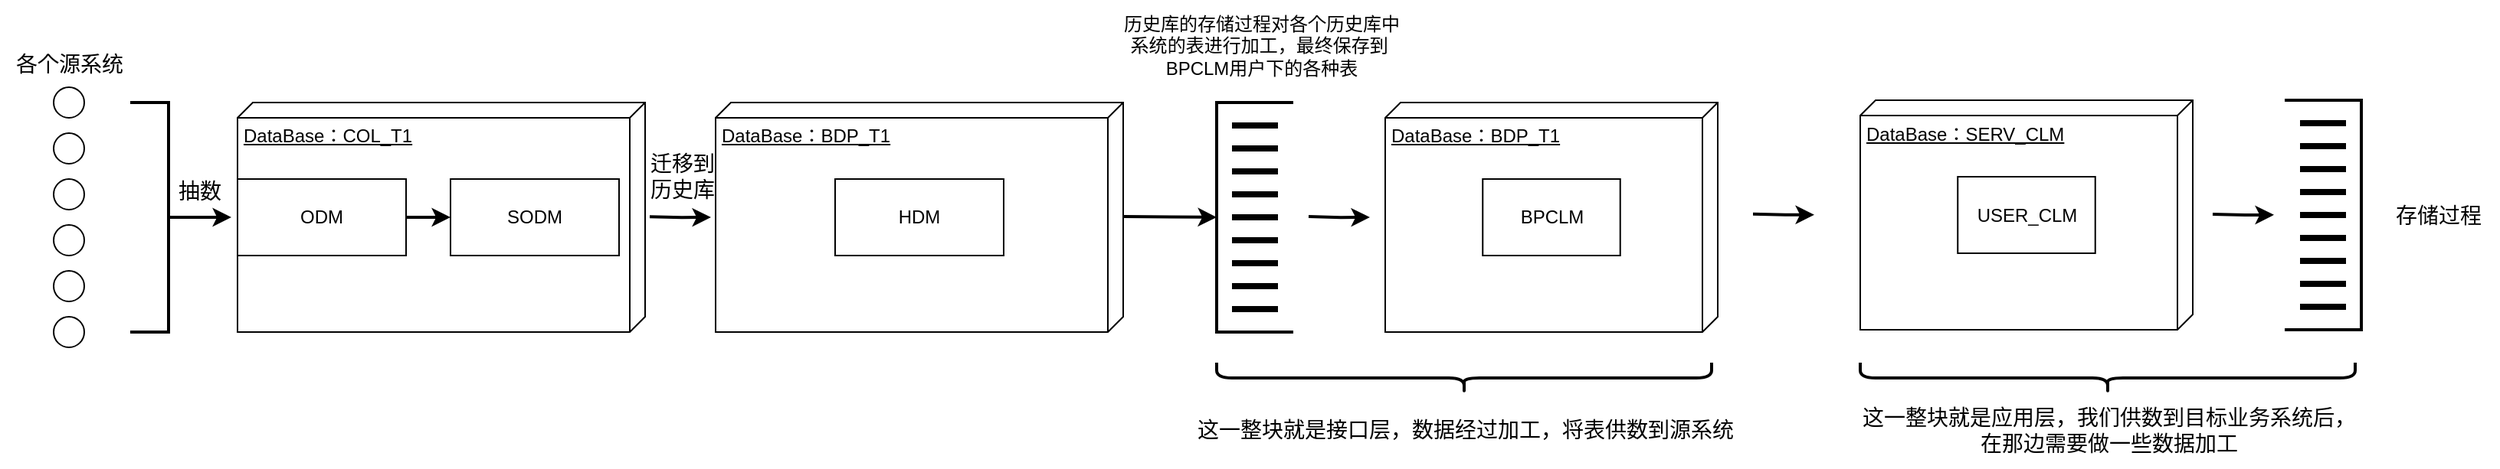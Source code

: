 <mxfile version="24.7.13">
  <diagram name="第 1 页" id="FB0cXYKskVYNAyotkQge">
    <mxGraphModel dx="2254" dy="864" grid="1" gridSize="10" guides="1" tooltips="1" connect="1" arrows="1" fold="1" page="1" pageScale="1" pageWidth="827" pageHeight="1169" background="none" math="0" shadow="0">
      <root>
        <mxCell id="0" />
        <mxCell id="1" parent="0" />
        <mxCell id="BRUlREZfAdTklGZeehVe-75" value="" style="group" vertex="1" connectable="0" parent="1">
          <mxGeometry x="610" y="87" width="217" height="150" as="geometry" />
        </mxCell>
        <mxCell id="BRUlREZfAdTklGZeehVe-76" value="DataBase：BDP&lt;span style=&quot;background-color: initial;&quot;&gt;_T1&lt;/span&gt;&lt;div&gt;&lt;div&gt;&lt;br&gt;&lt;/div&gt;&lt;/div&gt;" style="verticalAlign=top;align=left;spacingTop=8;spacingLeft=2;spacingRight=12;shape=cube;size=10;direction=south;fontStyle=4;html=1;whiteSpace=wrap;" vertex="1" parent="BRUlREZfAdTklGZeehVe-75">
          <mxGeometry width="217" height="150" as="geometry" />
        </mxCell>
        <mxCell id="BRUlREZfAdTklGZeehVe-77" value="BPCLM" style="html=1;whiteSpace=wrap;" vertex="1" parent="BRUlREZfAdTklGZeehVe-75">
          <mxGeometry x="63.632" y="50" width="89.737" height="50" as="geometry" />
        </mxCell>
        <mxCell id="BRUlREZfAdTklGZeehVe-2" value="" style="ellipse;whiteSpace=wrap;html=1;aspect=fixed;" vertex="1" parent="1">
          <mxGeometry x="-259" y="167" width="20" height="20" as="geometry" />
        </mxCell>
        <mxCell id="BRUlREZfAdTklGZeehVe-3" value="" style="ellipse;whiteSpace=wrap;html=1;aspect=fixed;" vertex="1" parent="1">
          <mxGeometry x="-259" y="77" width="20" height="20" as="geometry" />
        </mxCell>
        <mxCell id="BRUlREZfAdTklGZeehVe-4" value="" style="ellipse;whiteSpace=wrap;html=1;aspect=fixed;" vertex="1" parent="1">
          <mxGeometry x="-259" y="137" width="20" height="20" as="geometry" />
        </mxCell>
        <mxCell id="BRUlREZfAdTklGZeehVe-5" value="" style="ellipse;whiteSpace=wrap;html=1;aspect=fixed;" vertex="1" parent="1">
          <mxGeometry x="-259" y="107" width="20" height="20" as="geometry" />
        </mxCell>
        <mxCell id="BRUlREZfAdTklGZeehVe-6" value="" style="ellipse;whiteSpace=wrap;html=1;aspect=fixed;" vertex="1" parent="1">
          <mxGeometry x="-259" y="197" width="20" height="20" as="geometry" />
        </mxCell>
        <mxCell id="BRUlREZfAdTklGZeehVe-7" value="" style="ellipse;whiteSpace=wrap;html=1;aspect=fixed;" vertex="1" parent="1">
          <mxGeometry x="-259" y="227" width="20" height="20" as="geometry" />
        </mxCell>
        <mxCell id="BRUlREZfAdTklGZeehVe-17" style="edgeStyle=orthogonalEdgeStyle;rounded=0;orthogonalLoop=1;jettySize=auto;html=1;exitX=0;exitY=0.5;exitDx=0;exitDy=0;exitPerimeter=0;strokeWidth=2;" edge="1" parent="1" source="BRUlREZfAdTklGZeehVe-10">
          <mxGeometry relative="1" as="geometry">
            <mxPoint x="-143" y="161.667" as="targetPoint" />
          </mxGeometry>
        </mxCell>
        <mxCell id="BRUlREZfAdTklGZeehVe-25" value="&lt;font style=&quot;font-size: 14px;&quot;&gt;各个源系统&lt;/font&gt;" style="text;html=1;align=center;verticalAlign=middle;resizable=0;points=[];autosize=1;strokeColor=none;fillColor=none;" vertex="1" parent="1">
          <mxGeometry x="-294" y="47" width="90" height="30" as="geometry" />
        </mxCell>
        <mxCell id="BRUlREZfAdTklGZeehVe-32" value="" style="group" vertex="1" connectable="0" parent="1">
          <mxGeometry x="-209" y="87" width="648" height="150" as="geometry" />
        </mxCell>
        <mxCell id="BRUlREZfAdTklGZeehVe-10" value="" style="strokeWidth=2;html=1;shape=mxgraph.flowchart.annotation_2;align=left;labelPosition=right;pointerEvents=1;rotation=-180;" vertex="1" parent="BRUlREZfAdTklGZeehVe-32">
          <mxGeometry width="50" height="150" as="geometry" />
        </mxCell>
        <mxCell id="BRUlREZfAdTklGZeehVe-29" style="edgeStyle=orthogonalEdgeStyle;rounded=0;orthogonalLoop=1;jettySize=auto;html=1;exitX=0;exitY=0.5;exitDx=0;exitDy=0;exitPerimeter=0;strokeWidth=2;" edge="1" parent="BRUlREZfAdTklGZeehVe-32">
          <mxGeometry relative="1" as="geometry">
            <mxPoint x="379" y="75" as="targetPoint" />
            <mxPoint x="339" y="74.58" as="sourcePoint" />
          </mxGeometry>
        </mxCell>
        <mxCell id="BRUlREZfAdTklGZeehVe-30" value="" style="group" vertex="1" connectable="0" parent="BRUlREZfAdTklGZeehVe-32">
          <mxGeometry x="382" width="266" height="150" as="geometry" />
        </mxCell>
        <mxCell id="BRUlREZfAdTklGZeehVe-21" value="DataBase：BDP&lt;span style=&quot;background-color: initial;&quot;&gt;_T1&lt;/span&gt;&lt;div&gt;&lt;div&gt;&lt;br&gt;&lt;/div&gt;&lt;/div&gt;" style="verticalAlign=top;align=left;spacingTop=8;spacingLeft=2;spacingRight=12;shape=cube;size=10;direction=south;fontStyle=4;html=1;whiteSpace=wrap;" vertex="1" parent="BRUlREZfAdTklGZeehVe-30">
          <mxGeometry width="266" height="150" as="geometry" />
        </mxCell>
        <mxCell id="BRUlREZfAdTklGZeehVe-24" value="HDM" style="html=1;whiteSpace=wrap;" vertex="1" parent="BRUlREZfAdTklGZeehVe-30">
          <mxGeometry x="78" y="50" width="110" height="50" as="geometry" />
        </mxCell>
        <mxCell id="BRUlREZfAdTklGZeehVe-31" value="" style="group" vertex="1" connectable="0" parent="BRUlREZfAdTklGZeehVe-32">
          <mxGeometry x="70" width="266" height="150" as="geometry" />
        </mxCell>
        <mxCell id="BRUlREZfAdTklGZeehVe-14" value="DataBase：COL_T1&lt;div&gt;&lt;br&gt;&lt;/div&gt;" style="verticalAlign=top;align=left;spacingTop=8;spacingLeft=2;spacingRight=12;shape=cube;size=10;direction=south;fontStyle=4;html=1;whiteSpace=wrap;" vertex="1" parent="BRUlREZfAdTklGZeehVe-31">
          <mxGeometry width="266" height="150" as="geometry" />
        </mxCell>
        <mxCell id="BRUlREZfAdTklGZeehVe-82" value="" style="edgeStyle=orthogonalEdgeStyle;rounded=0;orthogonalLoop=1;jettySize=auto;html=1;strokeWidth=2;" edge="1" parent="BRUlREZfAdTklGZeehVe-31" source="BRUlREZfAdTklGZeehVe-12" target="BRUlREZfAdTklGZeehVe-13">
          <mxGeometry relative="1" as="geometry" />
        </mxCell>
        <mxCell id="BRUlREZfAdTklGZeehVe-12" value="ODM" style="html=1;whiteSpace=wrap;" vertex="1" parent="BRUlREZfAdTklGZeehVe-31">
          <mxGeometry y="50" width="110" height="50" as="geometry" />
        </mxCell>
        <mxCell id="BRUlREZfAdTklGZeehVe-13" value="SODM" style="html=1;whiteSpace=wrap;" vertex="1" parent="BRUlREZfAdTklGZeehVe-31">
          <mxGeometry x="139" y="50" width="110" height="50" as="geometry" />
        </mxCell>
        <mxCell id="BRUlREZfAdTklGZeehVe-80" value="&lt;font style=&quot;font-size: 14px;&quot;&gt;抽数&lt;/font&gt;" style="text;html=1;align=center;verticalAlign=middle;resizable=0;points=[];autosize=1;strokeColor=none;fillColor=none;" vertex="1" parent="BRUlREZfAdTklGZeehVe-32">
          <mxGeometry x="20" y="43" width="50" height="30" as="geometry" />
        </mxCell>
        <mxCell id="BRUlREZfAdTklGZeehVe-81" value="&lt;font style=&quot;font-size: 14px;&quot;&gt;迁移到&lt;/font&gt;&lt;div&gt;&lt;font style=&quot;font-size: 14px;&quot;&gt;历史库&lt;/font&gt;&lt;/div&gt;" style="text;html=1;align=center;verticalAlign=middle;resizable=0;points=[];autosize=1;strokeColor=none;fillColor=none;" vertex="1" parent="BRUlREZfAdTklGZeehVe-32">
          <mxGeometry x="325" y="23" width="70" height="50" as="geometry" />
        </mxCell>
        <mxCell id="BRUlREZfAdTklGZeehVe-48" value="历史库的存储过程&lt;span style=&quot;background-color: initial;&quot;&gt;对各个历史库中&lt;/span&gt;&lt;div&gt;&lt;span style=&quot;background-color: initial;&quot;&gt;系统&lt;/span&gt;&lt;span style=&quot;background-color: initial;&quot;&gt;的表进行&lt;/span&gt;&lt;span style=&quot;background-color: initial;&quot;&gt;加工，&lt;/span&gt;&lt;span style=&quot;background-color: initial;&quot;&gt;最终保存到&amp;nbsp;&lt;/span&gt;&lt;div&gt;&lt;span style=&quot;background-color: initial;&quot;&gt;BPCLM用户下的各种表&lt;/span&gt;&lt;/div&gt;&lt;/div&gt;" style="text;html=1;align=center;verticalAlign=middle;resizable=0;points=[];autosize=1;strokeColor=none;fillColor=none;" vertex="1" parent="1">
          <mxGeometry x="429" y="20" width="200" height="60" as="geometry" />
        </mxCell>
        <mxCell id="BRUlREZfAdTklGZeehVe-49" style="edgeStyle=orthogonalEdgeStyle;rounded=0;orthogonalLoop=1;jettySize=auto;html=1;exitX=0;exitY=0.5;exitDx=0;exitDy=0;exitPerimeter=0;strokeWidth=2;entryX=0;entryY=0.5;entryDx=0;entryDy=0;entryPerimeter=0;" edge="1" parent="1" target="BRUlREZfAdTklGZeehVe-33">
          <mxGeometry relative="1" as="geometry">
            <mxPoint x="479.0" y="161.94" as="targetPoint" />
            <mxPoint x="439.0" y="161.52" as="sourcePoint" />
          </mxGeometry>
        </mxCell>
        <mxCell id="BRUlREZfAdTklGZeehVe-50" value="" style="group" vertex="1" connectable="0" parent="1">
          <mxGeometry x="500" y="87" width="50" height="150" as="geometry" />
        </mxCell>
        <mxCell id="BRUlREZfAdTklGZeehVe-33" value="" style="strokeWidth=2;html=1;shape=mxgraph.flowchart.annotation_1;align=left;pointerEvents=1;" vertex="1" parent="BRUlREZfAdTklGZeehVe-50">
          <mxGeometry width="50" height="150" as="geometry" />
        </mxCell>
        <mxCell id="BRUlREZfAdTklGZeehVe-34" value="" style="line;strokeWidth=4;html=1;perimeter=backbonePerimeter;points=[];outlineConnect=0;" vertex="1" parent="BRUlREZfAdTklGZeehVe-50">
          <mxGeometry x="10" y="10" width="30" height="10" as="geometry" />
        </mxCell>
        <mxCell id="BRUlREZfAdTklGZeehVe-35" value="" style="line;strokeWidth=4;html=1;perimeter=backbonePerimeter;points=[];outlineConnect=0;flipH=1;flipV=1;" vertex="1" parent="BRUlREZfAdTklGZeehVe-50">
          <mxGeometry x="10" y="25" width="30" height="10" as="geometry" />
        </mxCell>
        <mxCell id="BRUlREZfAdTklGZeehVe-39" value="" style="line;strokeWidth=4;html=1;perimeter=backbonePerimeter;points=[];outlineConnect=0;flipH=1;flipV=1;" vertex="1" parent="BRUlREZfAdTklGZeehVe-50">
          <mxGeometry x="10" y="40" width="30" height="10" as="geometry" />
        </mxCell>
        <mxCell id="BRUlREZfAdTklGZeehVe-40" value="" style="line;strokeWidth=4;html=1;perimeter=backbonePerimeter;points=[];outlineConnect=0;flipH=1;flipV=1;" vertex="1" parent="BRUlREZfAdTklGZeehVe-50">
          <mxGeometry x="10" y="55" width="30" height="10" as="geometry" />
        </mxCell>
        <mxCell id="BRUlREZfAdTklGZeehVe-41" value="" style="line;strokeWidth=4;html=1;perimeter=backbonePerimeter;points=[];outlineConnect=0;flipH=1;flipV=1;" vertex="1" parent="BRUlREZfAdTklGZeehVe-50">
          <mxGeometry x="10" y="70" width="30" height="10" as="geometry" />
        </mxCell>
        <mxCell id="BRUlREZfAdTklGZeehVe-42" value="" style="line;strokeWidth=4;html=1;perimeter=backbonePerimeter;points=[];outlineConnect=0;flipH=1;flipV=1;" vertex="1" parent="BRUlREZfAdTklGZeehVe-50">
          <mxGeometry x="10" y="85" width="30" height="10" as="geometry" />
        </mxCell>
        <mxCell id="BRUlREZfAdTklGZeehVe-43" value="" style="line;strokeWidth=4;html=1;perimeter=backbonePerimeter;points=[];outlineConnect=0;flipH=1;flipV=1;" vertex="1" parent="BRUlREZfAdTklGZeehVe-50">
          <mxGeometry x="10" y="100" width="30" height="10" as="geometry" />
        </mxCell>
        <mxCell id="BRUlREZfAdTklGZeehVe-44" value="" style="line;strokeWidth=4;html=1;perimeter=backbonePerimeter;points=[];outlineConnect=0;flipH=1;flipV=1;" vertex="1" parent="BRUlREZfAdTklGZeehVe-50">
          <mxGeometry x="10" y="115" width="30" height="10" as="geometry" />
        </mxCell>
        <mxCell id="BRUlREZfAdTklGZeehVe-47" value="" style="line;strokeWidth=4;html=1;perimeter=backbonePerimeter;points=[];outlineConnect=0;flipH=1;flipV=1;" vertex="1" parent="BRUlREZfAdTklGZeehVe-50">
          <mxGeometry x="10" y="130" width="30" height="10" as="geometry" />
        </mxCell>
        <mxCell id="BRUlREZfAdTklGZeehVe-64" style="edgeStyle=orthogonalEdgeStyle;rounded=0;orthogonalLoop=1;jettySize=auto;html=1;exitX=0;exitY=0.5;exitDx=0;exitDy=0;exitPerimeter=0;strokeWidth=2;" edge="1" parent="1">
          <mxGeometry relative="1" as="geometry">
            <mxPoint x="600.0" y="161.97" as="targetPoint" />
            <mxPoint x="560.0" y="161.55" as="sourcePoint" />
          </mxGeometry>
        </mxCell>
        <mxCell id="BRUlREZfAdTklGZeehVe-84" value="" style="shape=curlyBracket;whiteSpace=wrap;html=1;rounded=1;labelPosition=left;verticalLabelPosition=middle;align=right;verticalAlign=middle;rotation=-90;strokeWidth=2;" vertex="1" parent="1">
          <mxGeometry x="651.5" y="105.5" width="20" height="323" as="geometry" />
        </mxCell>
        <mxCell id="BRUlREZfAdTklGZeehVe-87" value="" style="group" vertex="1" connectable="0" parent="1">
          <mxGeometry x="920" y="85.5" width="217" height="150" as="geometry" />
        </mxCell>
        <mxCell id="BRUlREZfAdTklGZeehVe-88" value="DataBase：SERV_CLM&lt;div&gt;&lt;div&gt;&lt;br&gt;&lt;/div&gt;&lt;/div&gt;" style="verticalAlign=top;align=left;spacingTop=8;spacingLeft=2;spacingRight=12;shape=cube;size=10;direction=south;fontStyle=4;html=1;whiteSpace=wrap;" vertex="1" parent="BRUlREZfAdTklGZeehVe-87">
          <mxGeometry width="217" height="150" as="geometry" />
        </mxCell>
        <mxCell id="BRUlREZfAdTklGZeehVe-89" value="USER_CLM" style="html=1;whiteSpace=wrap;" vertex="1" parent="BRUlREZfAdTklGZeehVe-87">
          <mxGeometry x="63.632" y="50" width="89.737" height="50" as="geometry" />
        </mxCell>
        <mxCell id="BRUlREZfAdTklGZeehVe-92" value="" style="group;rotation=-180;" vertex="1" connectable="0" parent="1">
          <mxGeometry x="1197" y="85.5" width="50" height="150" as="geometry" />
        </mxCell>
        <mxCell id="BRUlREZfAdTklGZeehVe-93" value="" style="strokeWidth=2;html=1;shape=mxgraph.flowchart.annotation_1;align=left;pointerEvents=1;rotation=-180;" vertex="1" parent="BRUlREZfAdTklGZeehVe-92">
          <mxGeometry width="50" height="150" as="geometry" />
        </mxCell>
        <mxCell id="BRUlREZfAdTklGZeehVe-94" value="" style="line;strokeWidth=4;html=1;perimeter=backbonePerimeter;points=[];outlineConnect=0;rotation=-180;" vertex="1" parent="BRUlREZfAdTklGZeehVe-92">
          <mxGeometry x="10" y="130" width="30" height="10" as="geometry" />
        </mxCell>
        <mxCell id="BRUlREZfAdTklGZeehVe-95" value="" style="line;strokeWidth=4;html=1;perimeter=backbonePerimeter;points=[];outlineConnect=0;flipH=1;flipV=1;rotation=-180;" vertex="1" parent="BRUlREZfAdTklGZeehVe-92">
          <mxGeometry x="10" y="115" width="30" height="10" as="geometry" />
        </mxCell>
        <mxCell id="BRUlREZfAdTklGZeehVe-96" value="" style="line;strokeWidth=4;html=1;perimeter=backbonePerimeter;points=[];outlineConnect=0;flipH=1;flipV=1;rotation=-180;" vertex="1" parent="BRUlREZfAdTklGZeehVe-92">
          <mxGeometry x="10" y="100" width="30" height="10" as="geometry" />
        </mxCell>
        <mxCell id="BRUlREZfAdTklGZeehVe-97" value="" style="line;strokeWidth=4;html=1;perimeter=backbonePerimeter;points=[];outlineConnect=0;flipH=1;flipV=1;rotation=-180;" vertex="1" parent="BRUlREZfAdTklGZeehVe-92">
          <mxGeometry x="10" y="85" width="30" height="10" as="geometry" />
        </mxCell>
        <mxCell id="BRUlREZfAdTklGZeehVe-98" value="" style="line;strokeWidth=4;html=1;perimeter=backbonePerimeter;points=[];outlineConnect=0;flipH=1;flipV=1;rotation=-180;" vertex="1" parent="BRUlREZfAdTklGZeehVe-92">
          <mxGeometry x="10" y="70" width="30" height="10" as="geometry" />
        </mxCell>
        <mxCell id="BRUlREZfAdTklGZeehVe-99" value="" style="line;strokeWidth=4;html=1;perimeter=backbonePerimeter;points=[];outlineConnect=0;flipH=1;flipV=1;rotation=-180;" vertex="1" parent="BRUlREZfAdTklGZeehVe-92">
          <mxGeometry x="10" y="55" width="30" height="10" as="geometry" />
        </mxCell>
        <mxCell id="BRUlREZfAdTklGZeehVe-100" value="" style="line;strokeWidth=4;html=1;perimeter=backbonePerimeter;points=[];outlineConnect=0;flipH=1;flipV=1;rotation=-180;" vertex="1" parent="BRUlREZfAdTklGZeehVe-92">
          <mxGeometry x="10" y="40" width="30" height="10" as="geometry" />
        </mxCell>
        <mxCell id="BRUlREZfAdTklGZeehVe-101" value="" style="line;strokeWidth=4;html=1;perimeter=backbonePerimeter;points=[];outlineConnect=0;flipH=1;flipV=1;rotation=-180;" vertex="1" parent="BRUlREZfAdTklGZeehVe-92">
          <mxGeometry x="10" y="25" width="30" height="10" as="geometry" />
        </mxCell>
        <mxCell id="BRUlREZfAdTklGZeehVe-102" value="" style="line;strokeWidth=4;html=1;perimeter=backbonePerimeter;points=[];outlineConnect=0;flipH=1;flipV=1;rotation=-180;" vertex="1" parent="BRUlREZfAdTklGZeehVe-92">
          <mxGeometry x="10" y="10" width="30" height="10" as="geometry" />
        </mxCell>
        <mxCell id="BRUlREZfAdTklGZeehVe-103" value="" style="shape=curlyBracket;whiteSpace=wrap;html=1;rounded=1;labelPosition=left;verticalLabelPosition=middle;align=right;verticalAlign=middle;rotation=-90;strokeWidth=2;" vertex="1" parent="1">
          <mxGeometry x="1071.5" y="105.5" width="20" height="323" as="geometry" />
        </mxCell>
        <mxCell id="BRUlREZfAdTklGZeehVe-104" value="&lt;font style=&quot;font-size: 14px;&quot;&gt;这一整块就是应用层，我们供数到目标业务系统后，&lt;/font&gt;&lt;div&gt;&lt;font style=&quot;font-size: 14px;&quot;&gt;在那边需要做一些数据加工&lt;/font&gt;&lt;/div&gt;" style="text;html=1;align=center;verticalAlign=middle;resizable=0;points=[];autosize=1;strokeColor=none;fillColor=none;" vertex="1" parent="1">
          <mxGeometry x="906.5" y="275.5" width="350" height="50" as="geometry" />
        </mxCell>
        <mxCell id="BRUlREZfAdTklGZeehVe-105" style="edgeStyle=orthogonalEdgeStyle;rounded=0;orthogonalLoop=1;jettySize=auto;html=1;exitX=0;exitY=0.5;exitDx=0;exitDy=0;exitPerimeter=0;strokeWidth=2;" edge="1" parent="1">
          <mxGeometry relative="1" as="geometry">
            <mxPoint x="1190.0" y="160.42" as="targetPoint" />
            <mxPoint x="1150.0" y="160" as="sourcePoint" />
          </mxGeometry>
        </mxCell>
        <mxCell id="BRUlREZfAdTklGZeehVe-106" value="&lt;font style=&quot;font-size: 14px;&quot;&gt;存储过程&lt;/font&gt;" style="text;html=1;align=center;verticalAlign=middle;resizable=0;points=[];autosize=1;strokeColor=none;fillColor=none;" vertex="1" parent="1">
          <mxGeometry x="1256.5" y="145.5" width="80" height="30" as="geometry" />
        </mxCell>
        <mxCell id="BRUlREZfAdTklGZeehVe-107" value="&lt;span style=&quot;font-size: 14px; background-color: rgb(255, 255, 255);&quot;&gt;这一整块就是接口层，数据经过加工，将表供数到源系统&lt;/span&gt;" style="text;html=1;align=center;verticalAlign=middle;resizable=0;points=[];autosize=1;strokeColor=none;fillColor=none;" vertex="1" parent="1">
          <mxGeometry x="476.5" y="285.5" width="370" height="30" as="geometry" />
        </mxCell>
        <mxCell id="BRUlREZfAdTklGZeehVe-108" style="edgeStyle=orthogonalEdgeStyle;rounded=0;orthogonalLoop=1;jettySize=auto;html=1;exitX=0;exitY=0.5;exitDx=0;exitDy=0;exitPerimeter=0;strokeWidth=2;" edge="1" parent="1">
          <mxGeometry relative="1" as="geometry">
            <mxPoint x="890.0" y="160.33" as="targetPoint" />
            <mxPoint x="850.0" y="159.91" as="sourcePoint" />
          </mxGeometry>
        </mxCell>
      </root>
    </mxGraphModel>
  </diagram>
</mxfile>
